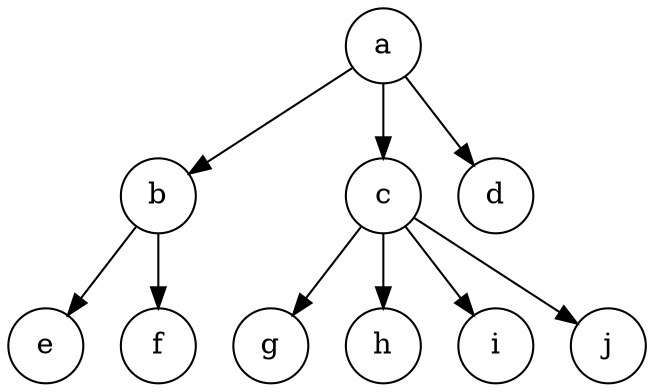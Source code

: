 digraph nTree{
    node[shape=circle];
    a->b;
    a->c;
    a->d;
    b->e;
    b->f;
    c->g;
    c->h;
    c->i;
    c->j;
}